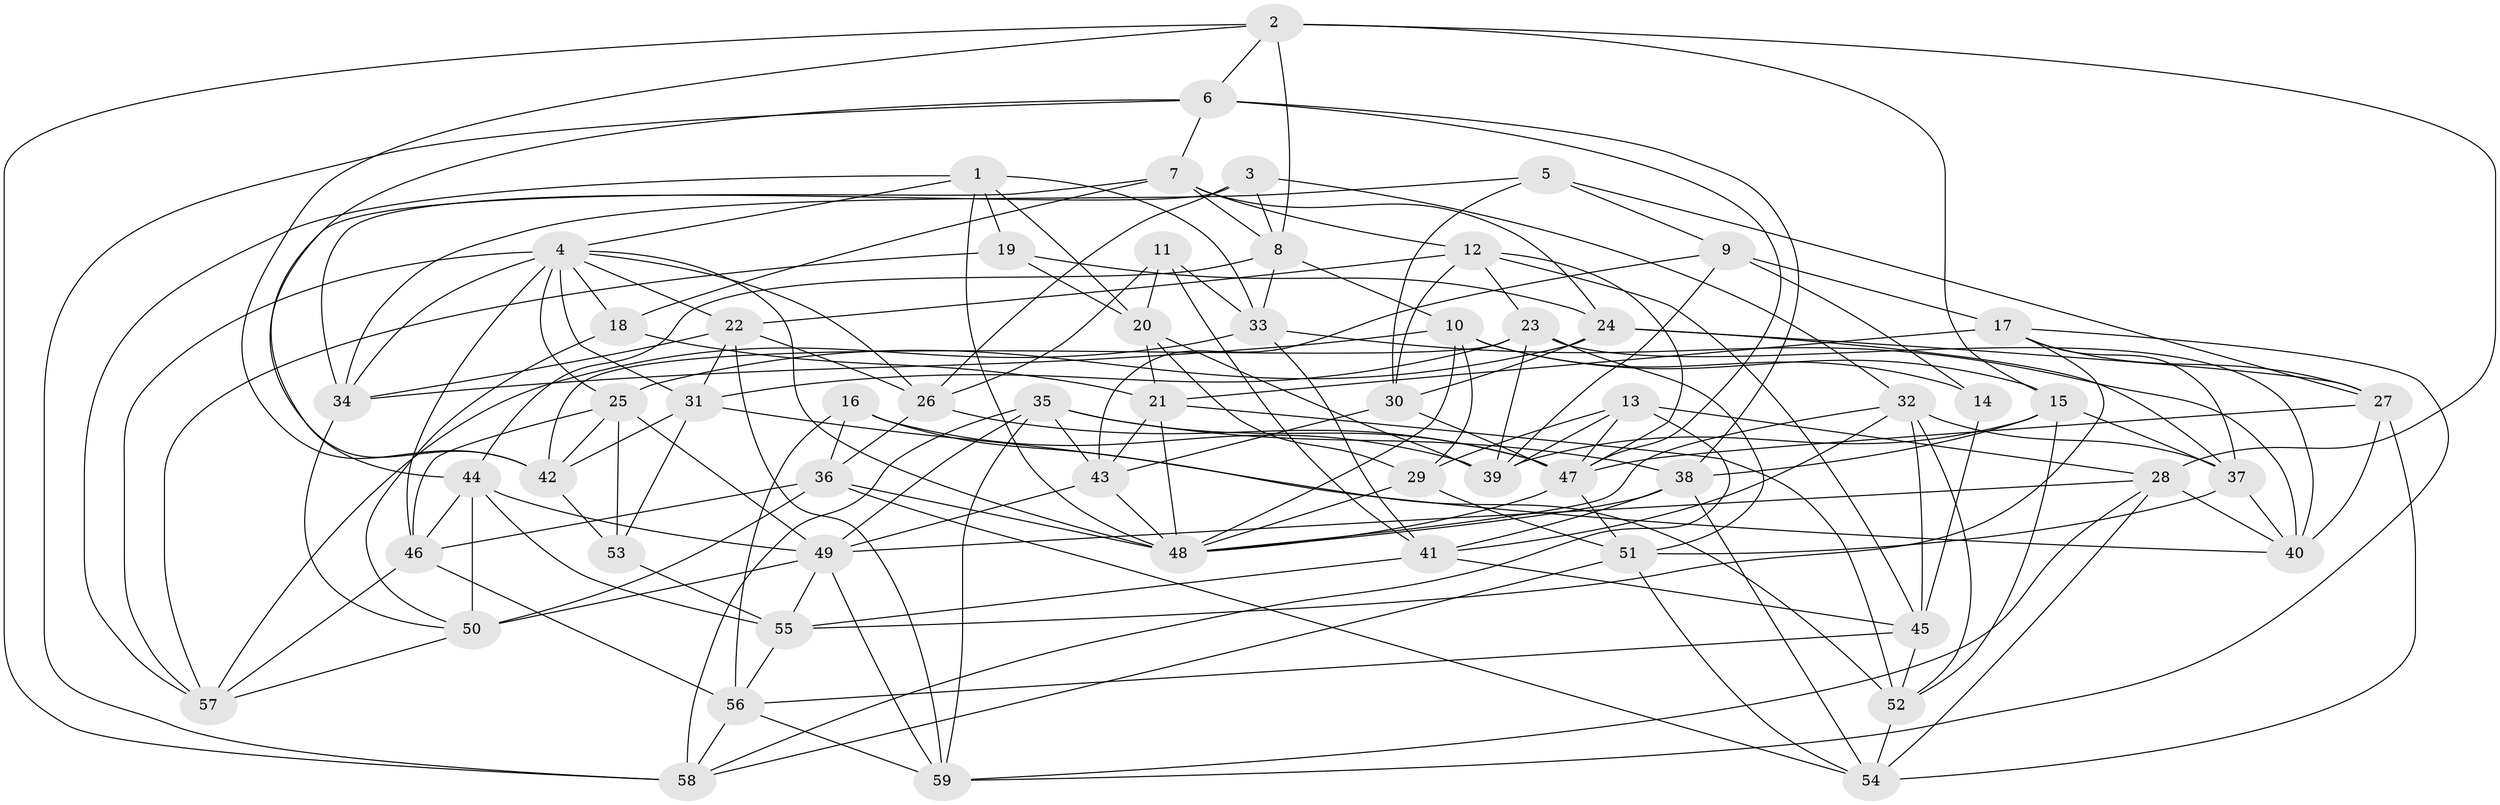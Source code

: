 // original degree distribution, {4: 1.0}
// Generated by graph-tools (version 1.1) at 2025/26/03/09/25 03:26:53]
// undirected, 59 vertices, 173 edges
graph export_dot {
graph [start="1"]
  node [color=gray90,style=filled];
  1;
  2;
  3;
  4;
  5;
  6;
  7;
  8;
  9;
  10;
  11;
  12;
  13;
  14;
  15;
  16;
  17;
  18;
  19;
  20;
  21;
  22;
  23;
  24;
  25;
  26;
  27;
  28;
  29;
  30;
  31;
  32;
  33;
  34;
  35;
  36;
  37;
  38;
  39;
  40;
  41;
  42;
  43;
  44;
  45;
  46;
  47;
  48;
  49;
  50;
  51;
  52;
  53;
  54;
  55;
  56;
  57;
  58;
  59;
  1 -- 4 [weight=1.0];
  1 -- 19 [weight=1.0];
  1 -- 20 [weight=1.0];
  1 -- 33 [weight=1.0];
  1 -- 48 [weight=1.0];
  1 -- 57 [weight=1.0];
  2 -- 6 [weight=1.0];
  2 -- 8 [weight=1.0];
  2 -- 15 [weight=1.0];
  2 -- 28 [weight=1.0];
  2 -- 42 [weight=1.0];
  2 -- 58 [weight=1.0];
  3 -- 8 [weight=1.0];
  3 -- 26 [weight=1.0];
  3 -- 32 [weight=1.0];
  3 -- 34 [weight=1.0];
  4 -- 18 [weight=1.0];
  4 -- 22 [weight=1.0];
  4 -- 25 [weight=1.0];
  4 -- 26 [weight=1.0];
  4 -- 31 [weight=1.0];
  4 -- 34 [weight=1.0];
  4 -- 46 [weight=1.0];
  4 -- 48 [weight=1.0];
  4 -- 57 [weight=1.0];
  5 -- 9 [weight=1.0];
  5 -- 27 [weight=1.0];
  5 -- 30 [weight=1.0];
  5 -- 34 [weight=1.0];
  6 -- 7 [weight=1.0];
  6 -- 38 [weight=1.0];
  6 -- 42 [weight=1.0];
  6 -- 47 [weight=1.0];
  6 -- 58 [weight=1.0];
  7 -- 8 [weight=1.0];
  7 -- 12 [weight=1.0];
  7 -- 18 [weight=1.0];
  7 -- 24 [weight=1.0];
  7 -- 44 [weight=1.0];
  8 -- 10 [weight=1.0];
  8 -- 33 [weight=1.0];
  8 -- 44 [weight=1.0];
  9 -- 14 [weight=2.0];
  9 -- 17 [weight=1.0];
  9 -- 39 [weight=1.0];
  9 -- 43 [weight=1.0];
  10 -- 14 [weight=1.0];
  10 -- 15 [weight=1.0];
  10 -- 29 [weight=1.0];
  10 -- 34 [weight=1.0];
  10 -- 48 [weight=1.0];
  11 -- 20 [weight=1.0];
  11 -- 26 [weight=1.0];
  11 -- 33 [weight=1.0];
  11 -- 41 [weight=1.0];
  12 -- 22 [weight=1.0];
  12 -- 23 [weight=1.0];
  12 -- 30 [weight=1.0];
  12 -- 45 [weight=1.0];
  12 -- 47 [weight=1.0];
  13 -- 28 [weight=1.0];
  13 -- 29 [weight=2.0];
  13 -- 39 [weight=1.0];
  13 -- 47 [weight=1.0];
  13 -- 58 [weight=1.0];
  14 -- 45 [weight=1.0];
  15 -- 37 [weight=1.0];
  15 -- 38 [weight=1.0];
  15 -- 39 [weight=1.0];
  15 -- 52 [weight=1.0];
  16 -- 36 [weight=1.0];
  16 -- 39 [weight=1.0];
  16 -- 52 [weight=1.0];
  16 -- 56 [weight=1.0];
  17 -- 21 [weight=1.0];
  17 -- 27 [weight=1.0];
  17 -- 37 [weight=1.0];
  17 -- 55 [weight=1.0];
  17 -- 59 [weight=1.0];
  18 -- 21 [weight=1.0];
  18 -- 50 [weight=1.0];
  19 -- 20 [weight=1.0];
  19 -- 24 [weight=1.0];
  19 -- 57 [weight=1.0];
  20 -- 21 [weight=1.0];
  20 -- 29 [weight=1.0];
  20 -- 39 [weight=1.0];
  21 -- 43 [weight=1.0];
  21 -- 48 [weight=1.0];
  21 -- 52 [weight=1.0];
  22 -- 26 [weight=1.0];
  22 -- 31 [weight=1.0];
  22 -- 34 [weight=1.0];
  22 -- 59 [weight=1.0];
  23 -- 31 [weight=1.0];
  23 -- 39 [weight=1.0];
  23 -- 40 [weight=1.0];
  23 -- 42 [weight=1.0];
  23 -- 51 [weight=1.0];
  24 -- 25 [weight=1.0];
  24 -- 27 [weight=1.0];
  24 -- 30 [weight=1.0];
  24 -- 37 [weight=1.0];
  25 -- 42 [weight=1.0];
  25 -- 46 [weight=1.0];
  25 -- 49 [weight=1.0];
  25 -- 53 [weight=1.0];
  26 -- 36 [weight=1.0];
  26 -- 47 [weight=1.0];
  27 -- 40 [weight=1.0];
  27 -- 47 [weight=1.0];
  27 -- 54 [weight=1.0];
  28 -- 40 [weight=1.0];
  28 -- 49 [weight=1.0];
  28 -- 54 [weight=1.0];
  28 -- 59 [weight=1.0];
  29 -- 48 [weight=1.0];
  29 -- 51 [weight=1.0];
  30 -- 43 [weight=1.0];
  30 -- 47 [weight=2.0];
  31 -- 40 [weight=1.0];
  31 -- 42 [weight=1.0];
  31 -- 53 [weight=1.0];
  32 -- 37 [weight=1.0];
  32 -- 41 [weight=1.0];
  32 -- 45 [weight=1.0];
  32 -- 48 [weight=1.0];
  32 -- 52 [weight=1.0];
  33 -- 40 [weight=1.0];
  33 -- 41 [weight=1.0];
  33 -- 57 [weight=1.0];
  34 -- 50 [weight=1.0];
  35 -- 38 [weight=1.0];
  35 -- 43 [weight=1.0];
  35 -- 47 [weight=1.0];
  35 -- 49 [weight=1.0];
  35 -- 58 [weight=1.0];
  35 -- 59 [weight=1.0];
  36 -- 46 [weight=1.0];
  36 -- 48 [weight=1.0];
  36 -- 50 [weight=1.0];
  36 -- 54 [weight=1.0];
  37 -- 40 [weight=1.0];
  37 -- 51 [weight=1.0];
  38 -- 41 [weight=1.0];
  38 -- 48 [weight=1.0];
  38 -- 54 [weight=1.0];
  41 -- 45 [weight=1.0];
  41 -- 55 [weight=1.0];
  42 -- 53 [weight=1.0];
  43 -- 48 [weight=1.0];
  43 -- 49 [weight=1.0];
  44 -- 46 [weight=1.0];
  44 -- 49 [weight=1.0];
  44 -- 50 [weight=1.0];
  44 -- 55 [weight=1.0];
  45 -- 52 [weight=1.0];
  45 -- 56 [weight=1.0];
  46 -- 56 [weight=1.0];
  46 -- 57 [weight=1.0];
  47 -- 48 [weight=1.0];
  47 -- 51 [weight=1.0];
  49 -- 50 [weight=1.0];
  49 -- 55 [weight=1.0];
  49 -- 59 [weight=1.0];
  50 -- 57 [weight=1.0];
  51 -- 54 [weight=1.0];
  51 -- 58 [weight=1.0];
  52 -- 54 [weight=1.0];
  53 -- 55 [weight=1.0];
  55 -- 56 [weight=1.0];
  56 -- 58 [weight=1.0];
  56 -- 59 [weight=1.0];
}
